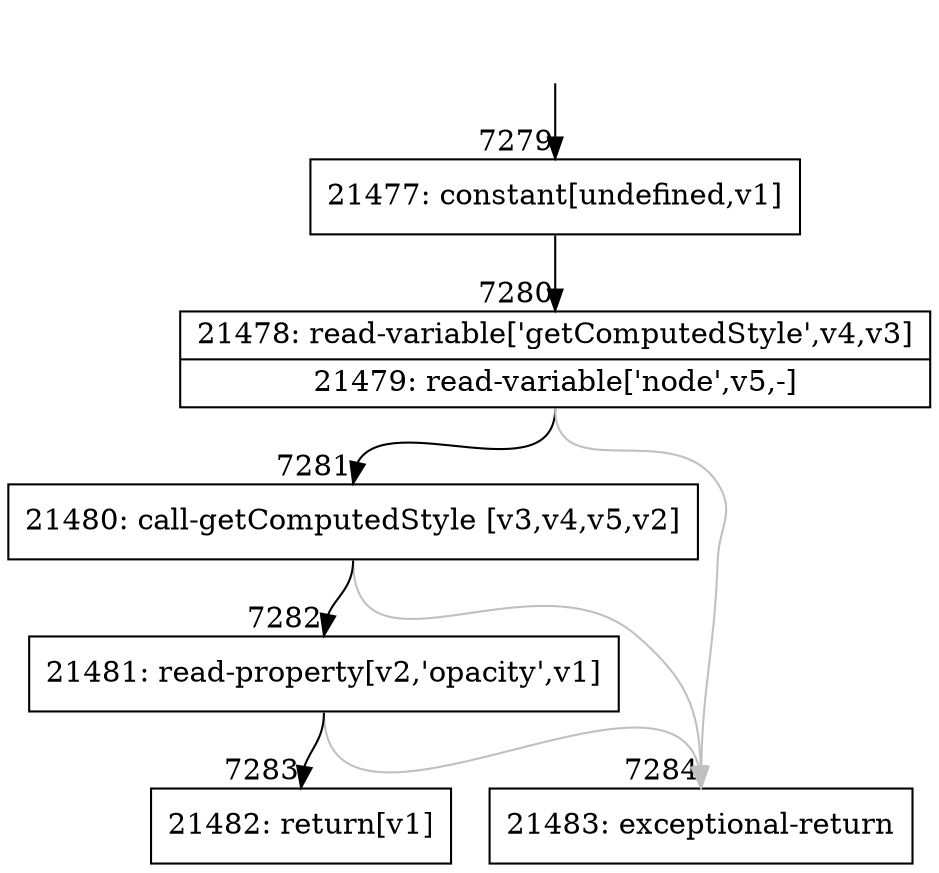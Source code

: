 digraph {
rankdir="TD"
BB_entry506[shape=none,label=""];
BB_entry506 -> BB7279 [tailport=s, headport=n, headlabel="    7279"]
BB7279 [shape=record label="{21477: constant[undefined,v1]}" ] 
BB7279 -> BB7280 [tailport=s, headport=n, headlabel="      7280"]
BB7280 [shape=record label="{21478: read-variable['getComputedStyle',v4,v3]|21479: read-variable['node',v5,-]}" ] 
BB7280 -> BB7281 [tailport=s, headport=n, headlabel="      7281"]
BB7280 -> BB7284 [tailport=s, headport=n, color=gray, headlabel="      7284"]
BB7281 [shape=record label="{21480: call-getComputedStyle [v3,v4,v5,v2]}" ] 
BB7281 -> BB7282 [tailport=s, headport=n, headlabel="      7282"]
BB7281 -> BB7284 [tailport=s, headport=n, color=gray]
BB7282 [shape=record label="{21481: read-property[v2,'opacity',v1]}" ] 
BB7282 -> BB7283 [tailport=s, headport=n, headlabel="      7283"]
BB7282 -> BB7284 [tailport=s, headport=n, color=gray]
BB7283 [shape=record label="{21482: return[v1]}" ] 
BB7284 [shape=record label="{21483: exceptional-return}" ] 
//#$~ 10196
}
